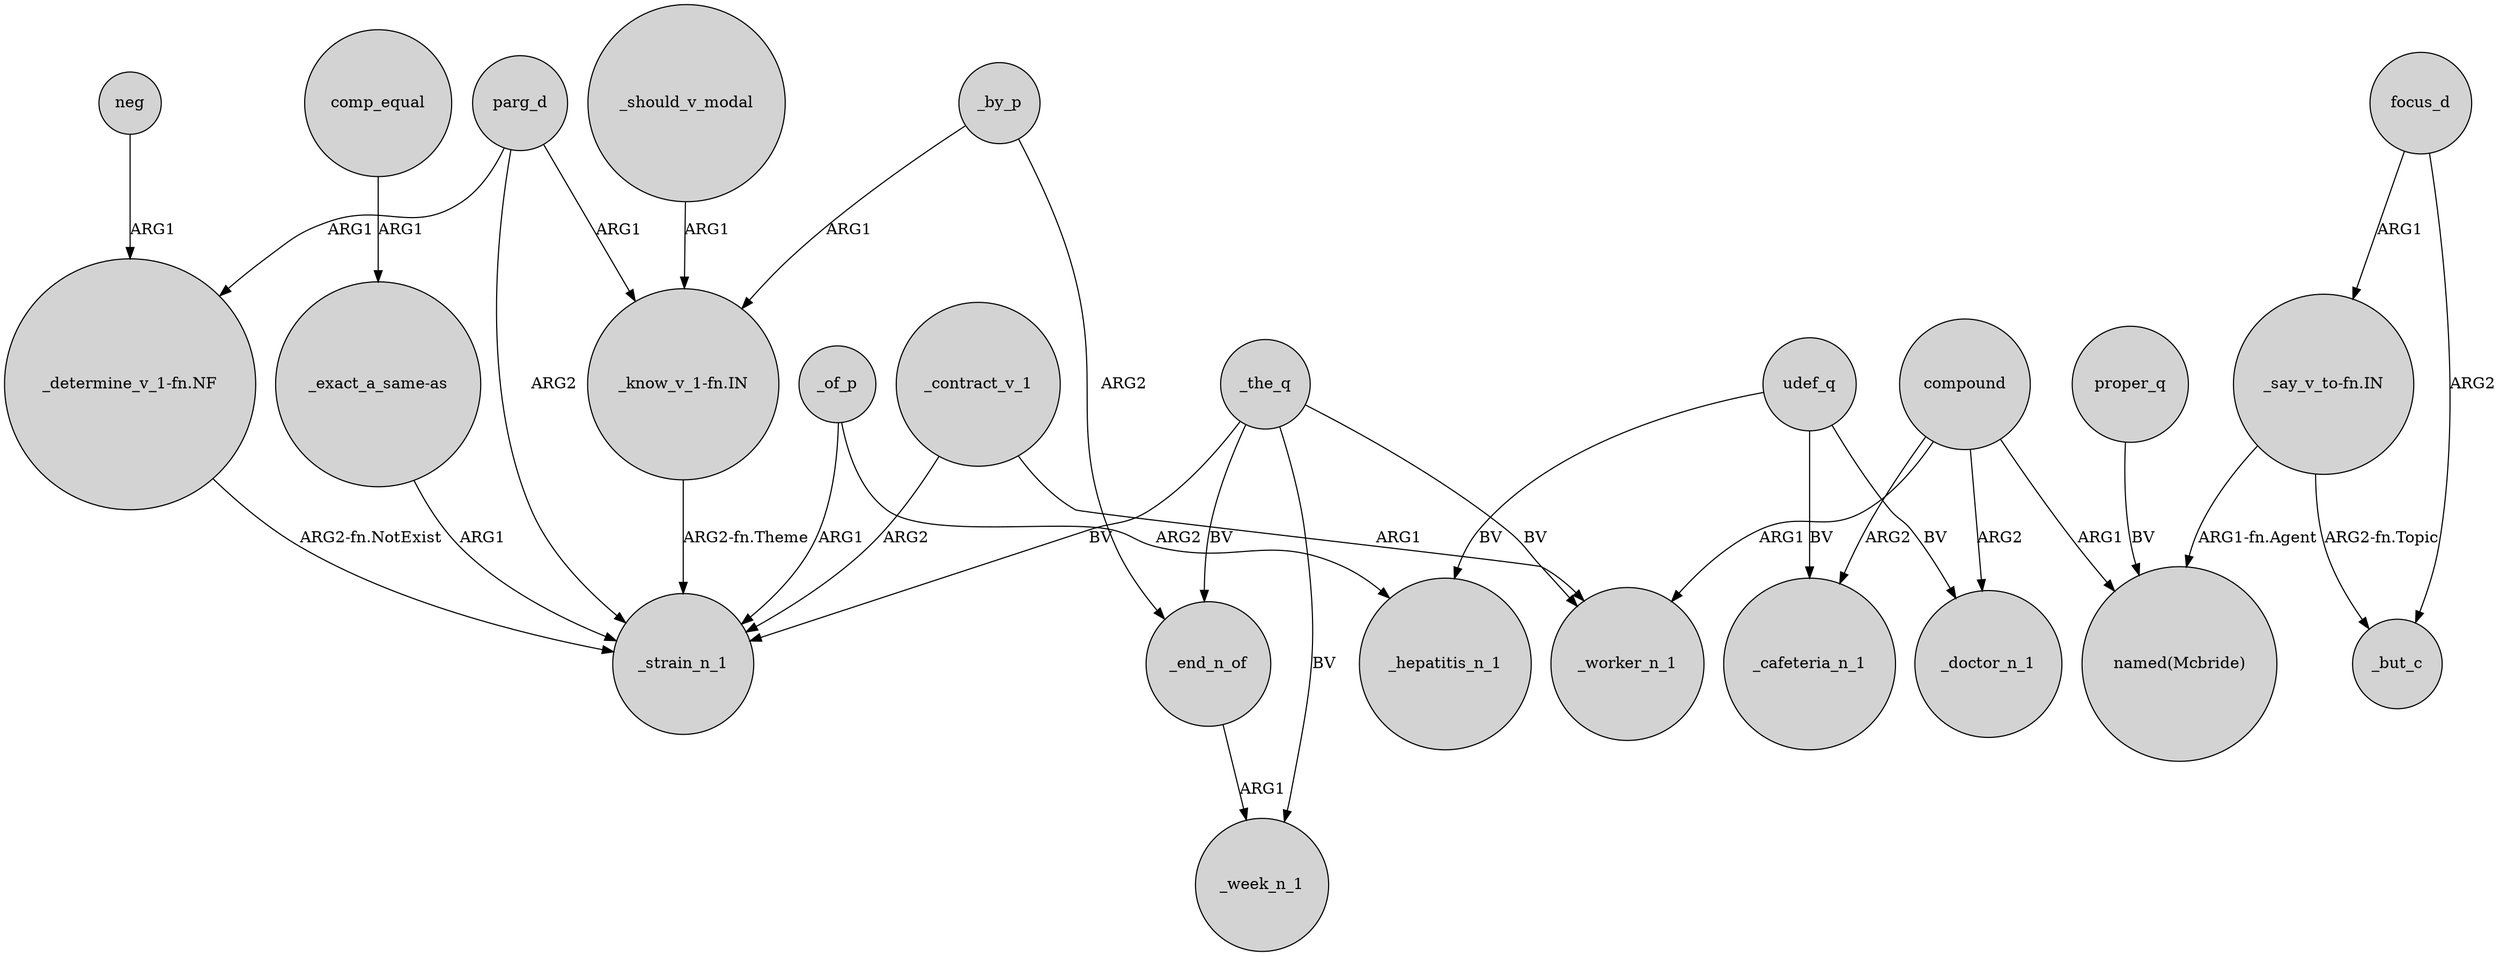 digraph {
	node [shape=circle style=filled]
	parg_d -> "_determine_v_1-fn.NF" [label=ARG1]
	_of_p -> _strain_n_1 [label=ARG1]
	compound -> _doctor_n_1 [label=ARG2]
	_end_n_of -> _week_n_1 [label=ARG1]
	parg_d -> "_know_v_1-fn.IN" [label=ARG1]
	udef_q -> _hepatitis_n_1 [label=BV]
	_the_q -> _end_n_of [label=BV]
	"_say_v_to-fn.IN" -> "named(Mcbride)" [label="ARG1-fn.Agent"]
	_the_q -> _worker_n_1 [label=BV]
	compound -> "named(Mcbride)" [label=ARG1]
	_contract_v_1 -> _worker_n_1 [label=ARG1]
	_should_v_modal -> "_know_v_1-fn.IN" [label=ARG1]
	_by_p -> _end_n_of [label=ARG2]
	udef_q -> _cafeteria_n_1 [label=BV]
	udef_q -> _doctor_n_1 [label=BV]
	_by_p -> "_know_v_1-fn.IN" [label=ARG1]
	focus_d -> _but_c [label=ARG2]
	"_say_v_to-fn.IN" -> _but_c [label="ARG2-fn.Topic"]
	proper_q -> "named(Mcbride)" [label=BV]
	"_know_v_1-fn.IN" -> _strain_n_1 [label="ARG2-fn.Theme"]
	parg_d -> _strain_n_1 [label=ARG2]
	_of_p -> _hepatitis_n_1 [label=ARG2]
	"_exact_a_same-as" -> _strain_n_1 [label=ARG1]
	comp_equal -> "_exact_a_same-as" [label=ARG1]
	compound -> _cafeteria_n_1 [label=ARG2]
	"_determine_v_1-fn.NF" -> _strain_n_1 [label="ARG2-fn.NotExist"]
	_the_q -> _strain_n_1 [label=BV]
	_the_q -> _week_n_1 [label=BV]
	_contract_v_1 -> _strain_n_1 [label=ARG2]
	compound -> _worker_n_1 [label=ARG1]
	neg -> "_determine_v_1-fn.NF" [label=ARG1]
	focus_d -> "_say_v_to-fn.IN" [label=ARG1]
}
